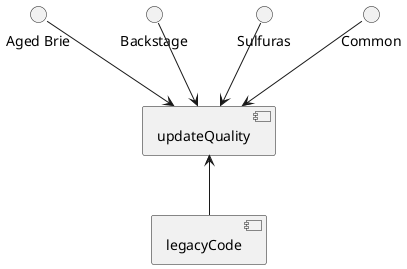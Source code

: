 @startuml
'https://plantuml.com/component-diagram
top to bottom direction


"Aged Brie" --> [updateQuality]
Backstage --> [updateQuality]
Sulfuras --> [updateQuality]
Common --> [updateQuality]

[updateQuality] <-- [legacyCode]

@enduml